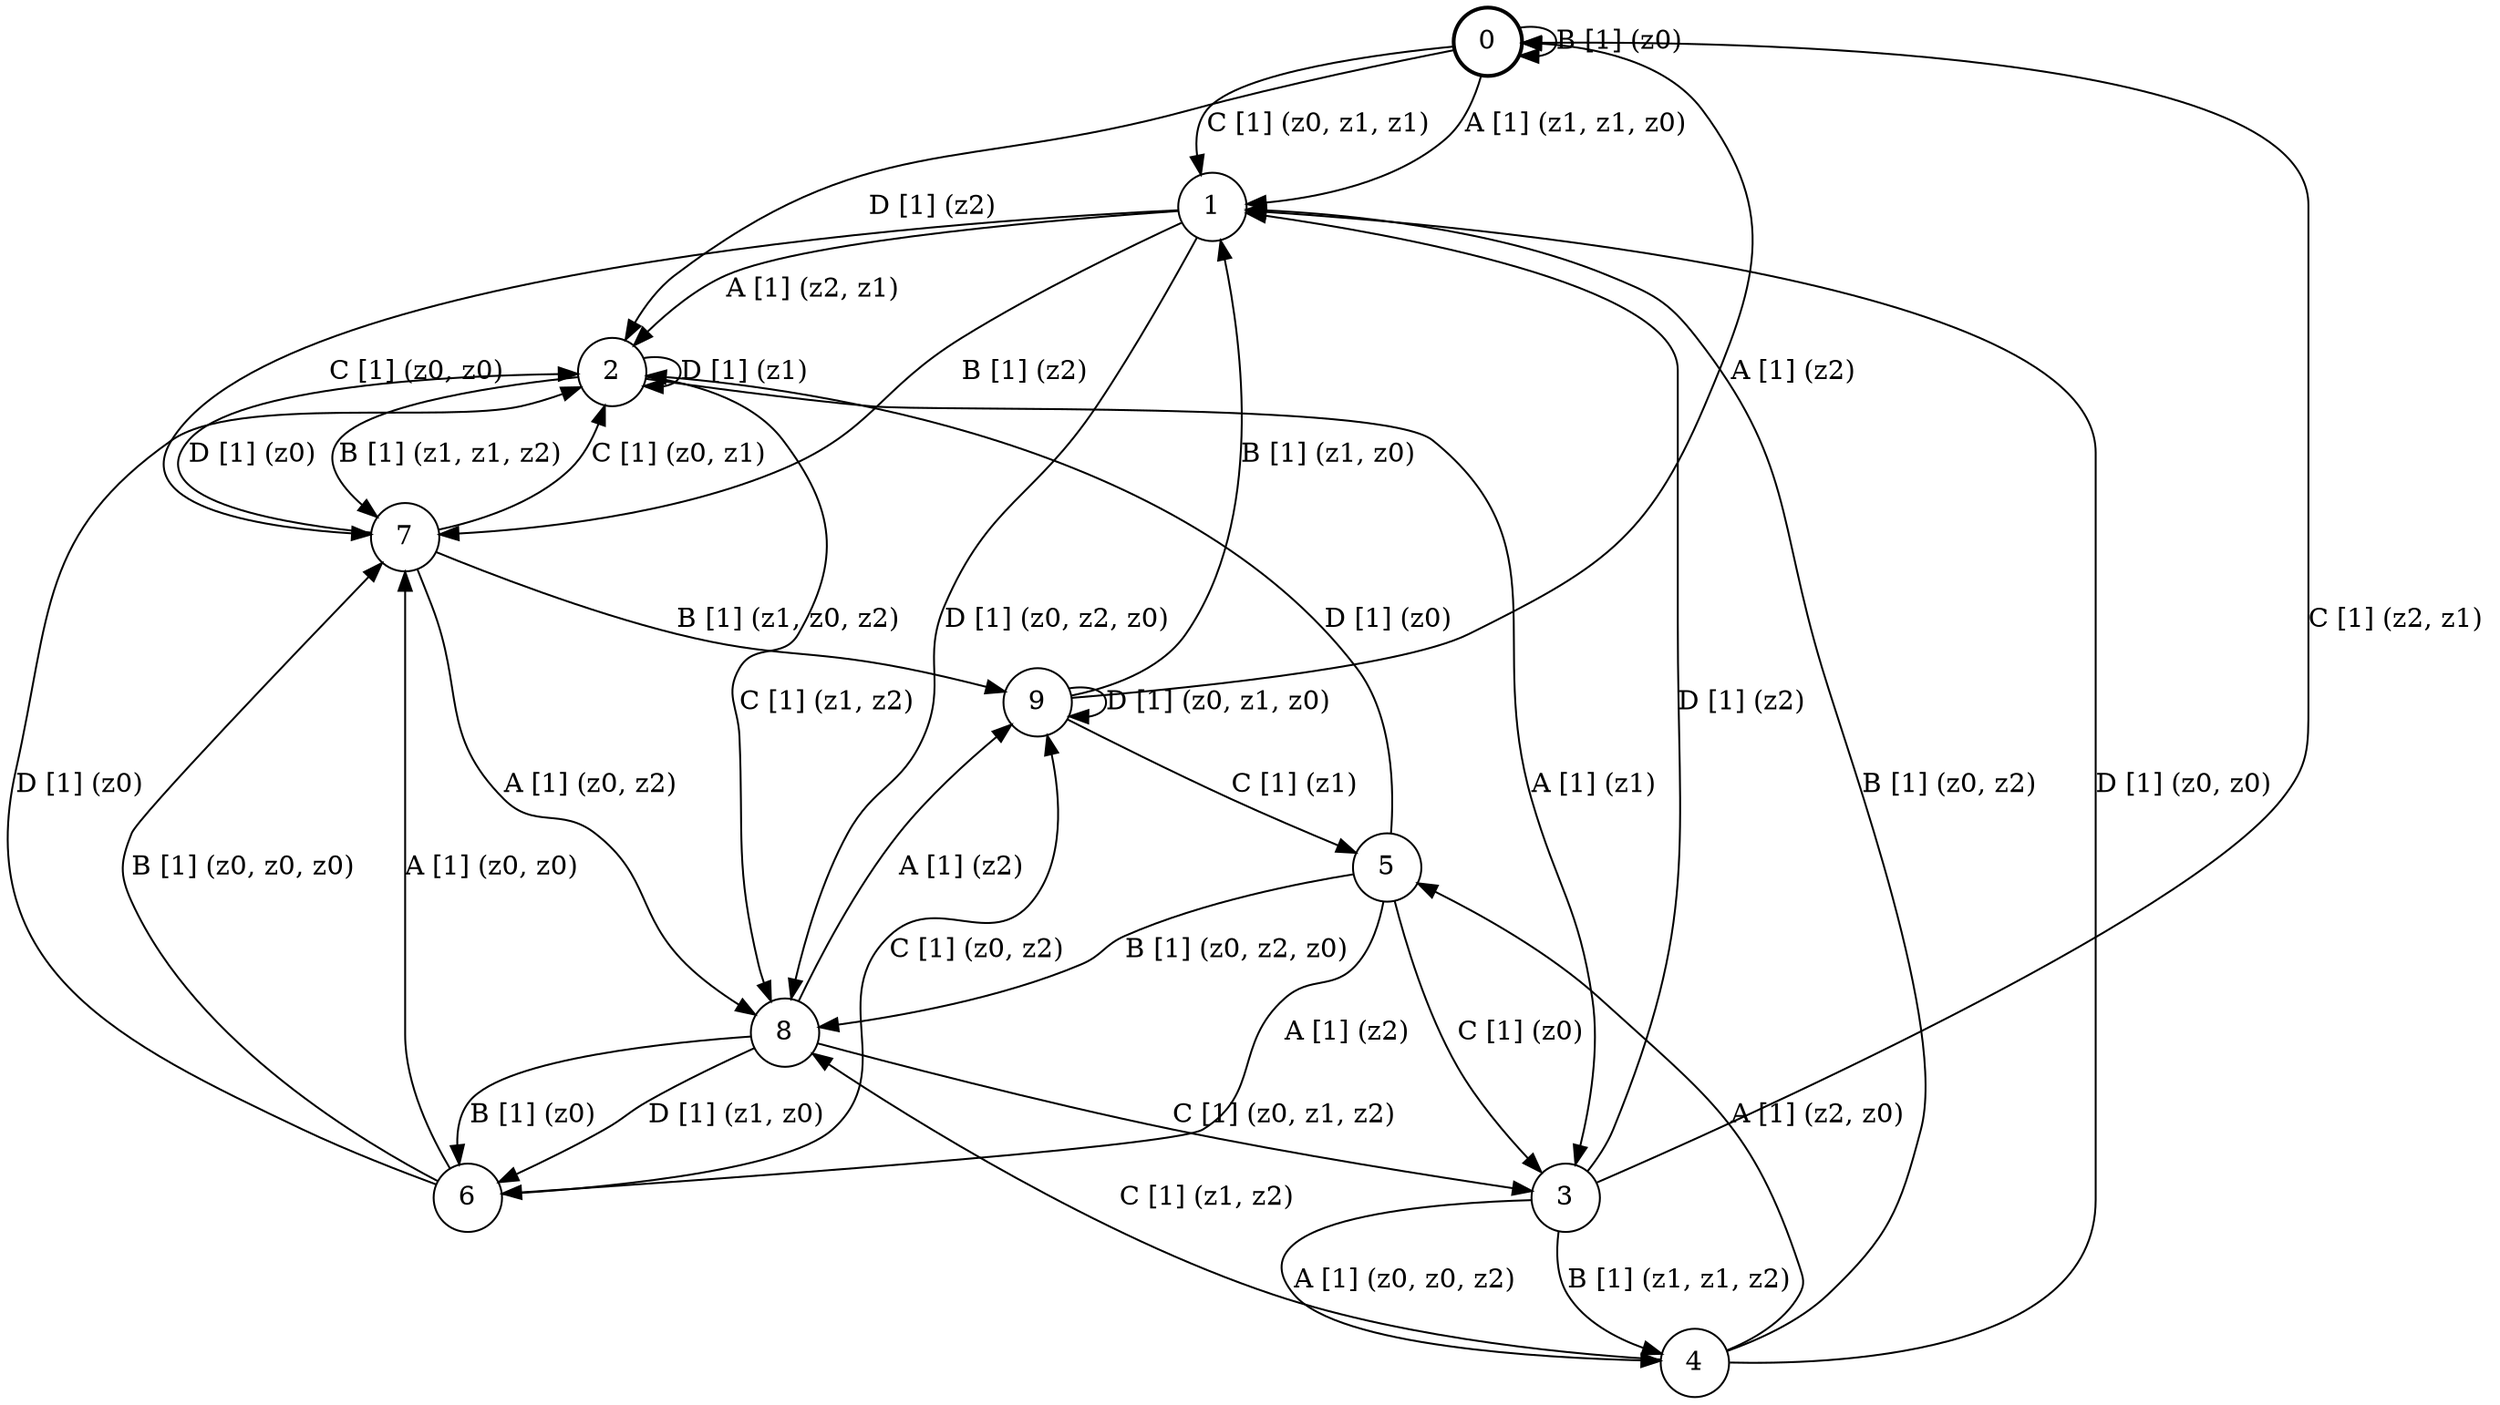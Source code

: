 # generated file, don't try to modify
# command: dot -Tpng <filename> > tree.png
digraph Automaton {
    node [shape = circle];
    0 [style = "bold"];
    0 -> 1 [label = "A [1] (z1, z1, z0) "];
    0 -> 0 [label = "B [1] (z0) "];
    0 -> 1 [label = "C [1] (z0, z1, z1) "];
    0 -> 2 [label = "D [1] (z2) "];
    1 -> 2 [label = "A [1] (z2, z1) "];
    1 -> 7 [label = "B [1] (z2) "];
    1 -> 7 [label = "C [1] (z0, z0) "];
    1 -> 8 [label = "D [1] (z0, z2, z0) "];
    2 -> 3 [label = "A [1] (z1) "];
    2 -> 7 [label = "B [1] (z1, z1, z2) "];
    2 -> 8 [label = "C [1] (z1, z2) "];
    2 -> 2 [label = "D [1] (z1) "];
    3 -> 4 [label = "A [1] (z0, z0, z2) "];
    3 -> 4 [label = "B [1] (z1, z1, z2) "];
    3 -> 0 [label = "C [1] (z2, z1) "];
    3 -> 1 [label = "D [1] (z2) "];
    4 -> 5 [label = "A [1] (z2, z0) "];
    4 -> 1 [label = "B [1] (z0, z2) "];
    4 -> 8 [label = "C [1] (z1, z2) "];
    4 -> 1 [label = "D [1] (z0, z0) "];
    5 -> 6 [label = "A [1] (z2) "];
    5 -> 8 [label = "B [1] (z0, z2, z0) "];
    5 -> 3 [label = "C [1] (z0) "];
    5 -> 2 [label = "D [1] (z0) "];
    6 -> 7 [label = "A [1] (z0, z0) "];
    6 -> 7 [label = "B [1] (z0, z0, z0) "];
    6 -> 9 [label = "C [1] (z0, z2) "];
    6 -> 2 [label = "D [1] (z0) "];
    7 -> 8 [label = "A [1] (z0, z2) "];
    7 -> 9 [label = "B [1] (z1, z0, z2) "];
    7 -> 2 [label = "C [1] (z0, z1) "];
    7 -> 2 [label = "D [1] (z0) "];
    8 -> 9 [label = "A [1] (z2) "];
    8 -> 6 [label = "B [1] (z0) "];
    8 -> 3 [label = "C [1] (z0, z1, z2) "];
    8 -> 6 [label = "D [1] (z1, z0) "];
    9 -> 0 [label = "A [1] (z2) "];
    9 -> 1 [label = "B [1] (z1, z0) "];
    9 -> 5 [label = "C [1] (z1) "];
    9 -> 9 [label = "D [1] (z0, z1, z0) "];
}
